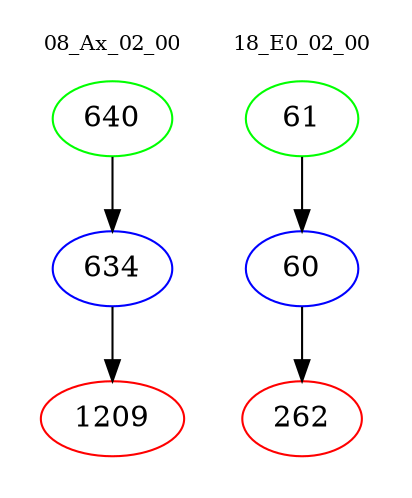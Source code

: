 digraph{
subgraph cluster_0 {
color = white
label = "08_Ax_02_00";
fontsize=10;
T0_640 [label="640", color="green"]
T0_640 -> T0_634 [color="black"]
T0_634 [label="634", color="blue"]
T0_634 -> T0_1209 [color="black"]
T0_1209 [label="1209", color="red"]
}
subgraph cluster_1 {
color = white
label = "18_E0_02_00";
fontsize=10;
T1_61 [label="61", color="green"]
T1_61 -> T1_60 [color="black"]
T1_60 [label="60", color="blue"]
T1_60 -> T1_262 [color="black"]
T1_262 [label="262", color="red"]
}
}
